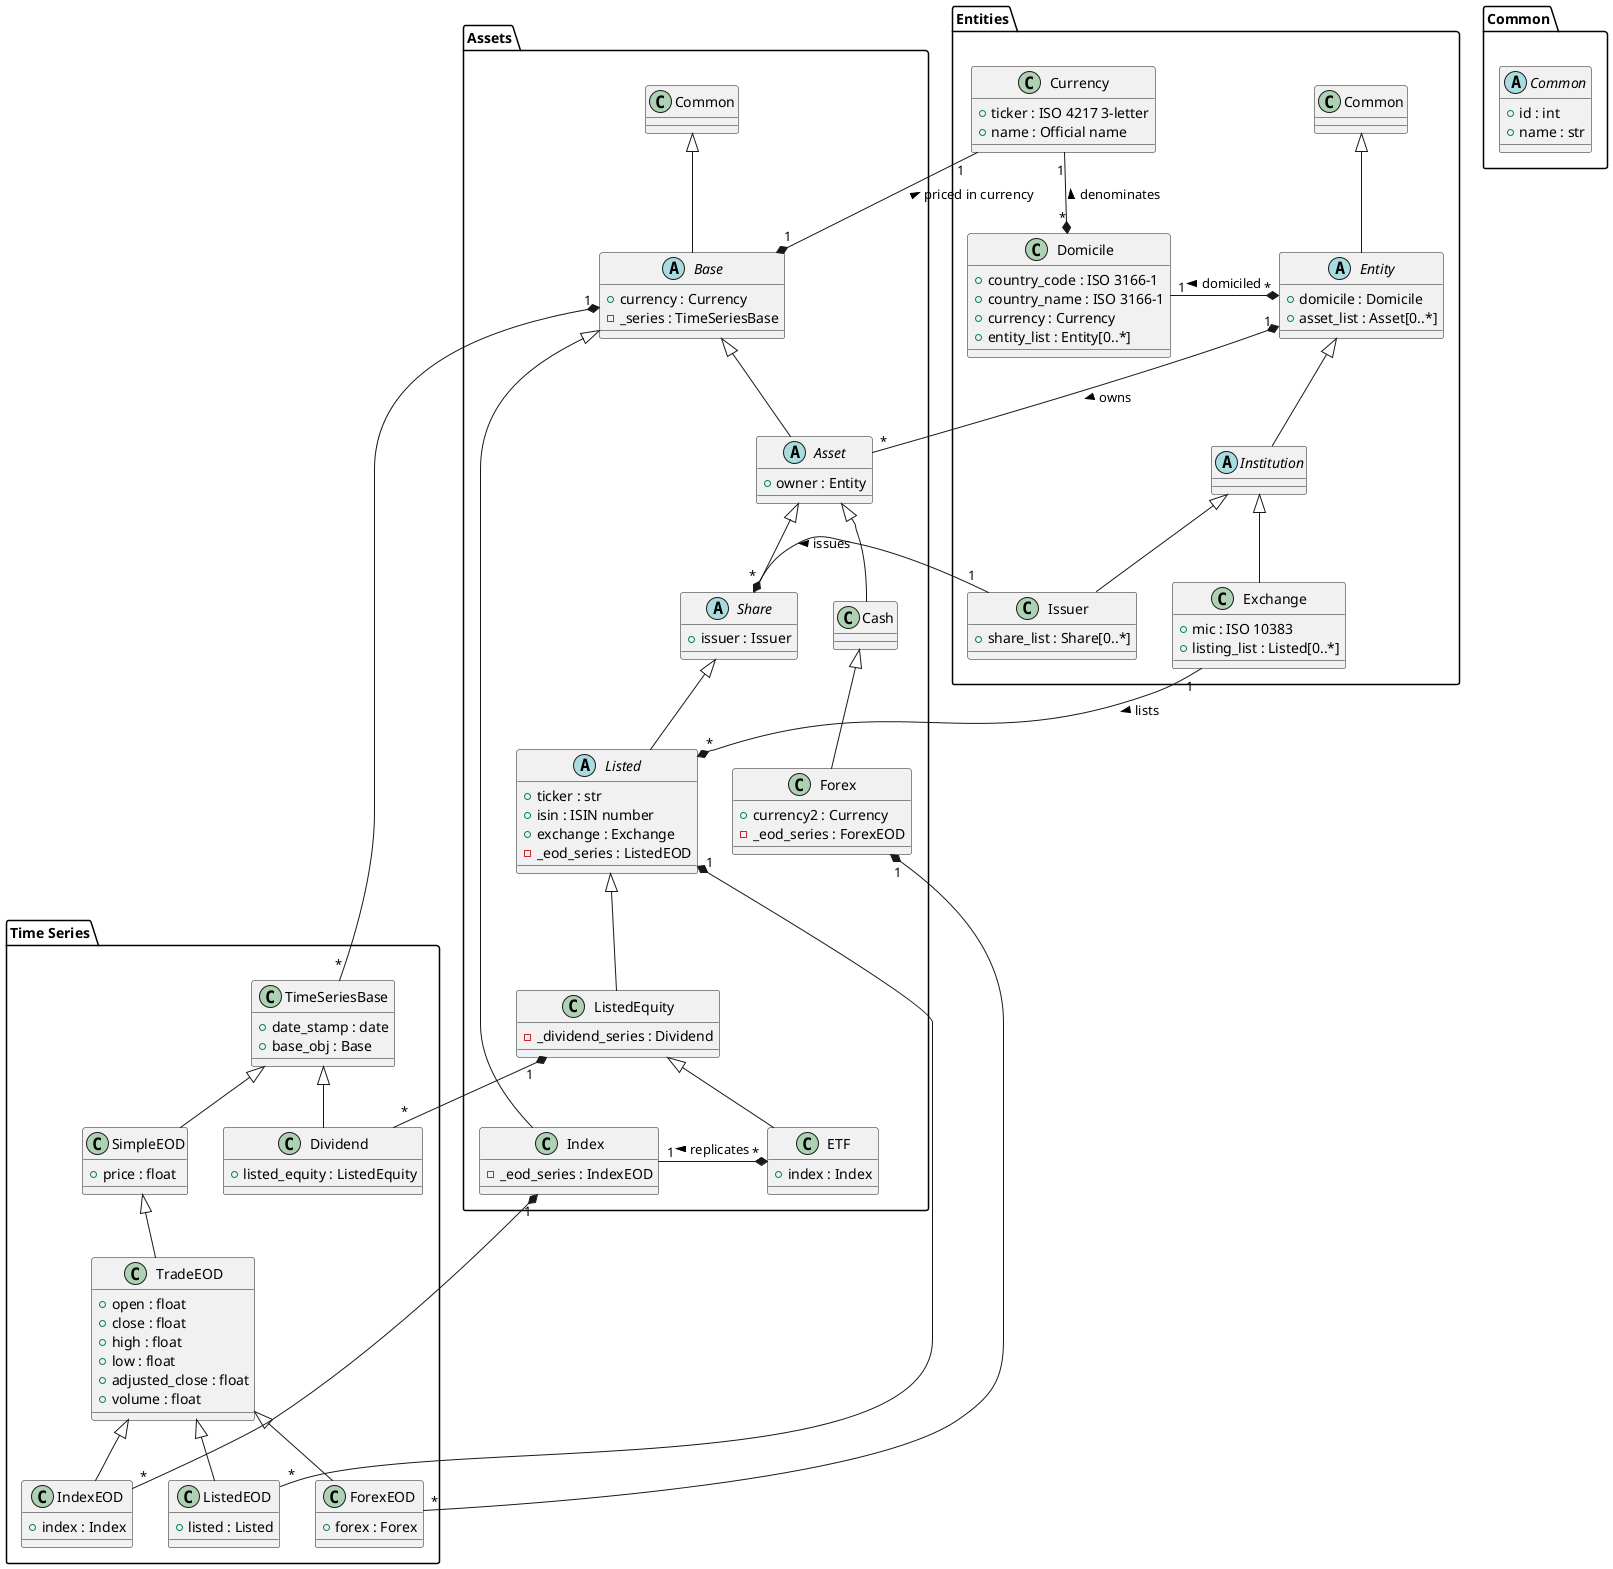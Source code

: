 @startuml asset_base

top to bottom direction

'skinparam handwritten true

' Class definitions

package "Common" {

    abstract       Common {
        +id : int
        +name : str
    }

}

package "Entities" {

    class       Domicile {
        +country_code : ISO 3166-1
        +country_name : ISO 3166-1
        +currency : Currency
        +entity_list : Entity[0..*]
    }

    class       Currency {
        +ticker : ISO 4217 3-letter
        +name : Official name
    }

    abstract    Entity {
        +domicile : Domicile
        +asset_list : Asset[0..*]
    }

    abstract    Institution

    class       Issuer {
        +share_list : Share[0..*]
    }

    class       Exchange {
        +mic : ISO 10383
        +listing_list : Listed[0..*]
    }

    ' Common inheritance
    Common <|-- Entity

    ' Domicile and Currency
    Currency "1" --* "*" Domicile : < denominates
    Domicile "1" -r-* "*" Entity : < domiciled

    ' Entities
    Entity <|-- Institution
    Institution <|-- Exchange
    Institution <|-- Issuer

}

package "Assets" {

    abstract    Base {
        +currency : Currency
        -_series : TimeSeriesBase
    }

    abstract    Asset {
        +owner : Entity
    }

    class       Cash {
    }

    class       Forex {
        +currency2 : Currency
        -_eod_series : ForexEOD
    }

    class Index {
        -_eod_series : IndexEOD
    }

    abstract    Share {
        +issuer : Issuer
    }

    abstract    Listed {
        +ticker : str
        +isin : ISIN number
        +exchange : Exchange
        -_eod_series : ListedEOD
    }

    class       ListedEquity {
        -_dividend_series : Dividend
    }

    class       ETF {
        +index : Index
    }

    ' Common inheritance
    Common <|-- Base

    ' Assets
    Base <|-- Asset
    Asset <|-- Share
    Asset <|-- Cash
    Cash <|-- Forex
    Base <|-- Index
    Share <|-- Listed
    Listed <|-- ListedEquity
    ListedEquity <|-- ETF

}

package "Time Series" {

    class TimeSeriesBase {
        +date_stamp : date
        +base_obj : Base
    }

    class Dividend {
        +listed_equity : ListedEquity
    }

    class SimpleEOD {
        +price : float
    }

    class TradeEOD {
        +open : float
        +close : float
        +high : float
        +low : float
        +adjusted_close : float
        +volume : float

    }

    class ForexEOD {
        +forex : Forex
    }

    class IndexEOD {
        +index : Index
    }

    class ListedEOD {
        +listed : Listed
    }

    ' Time Series
    TimeSeriesBase <|-- SimpleEOD
    SimpleEOD <|-- TradeEOD
    TradeEOD <|-- ListedEOD
    TradeEOD <|-- ForexEOD
    TradeEOD <|-- IndexEOD
    TimeSeriesBase <|-- Dividend

}

' Pricing
Currency "1" --* "1" Base : < priced in currency

' Entities to Assets relationships
Entity "1" *-- "*" Asset : > owns
Issuer "1" -l-* "*" Share : > issues
Exchange "1" -l-* "*" Listed : > lists

' Asset to Asset relationships
ETF "*" *-r- "1" Index : > replicates

' Asset to Time Series relationships
Base "1" *-- "*" TimeSeriesBase
Listed "1" *-- "*" ListedEOD
Forex "1" *-- "*" ForexEOD
Index "1" *-- "*" IndexEOD
ListedEquity "1" *-- "*" Dividend

@enduml